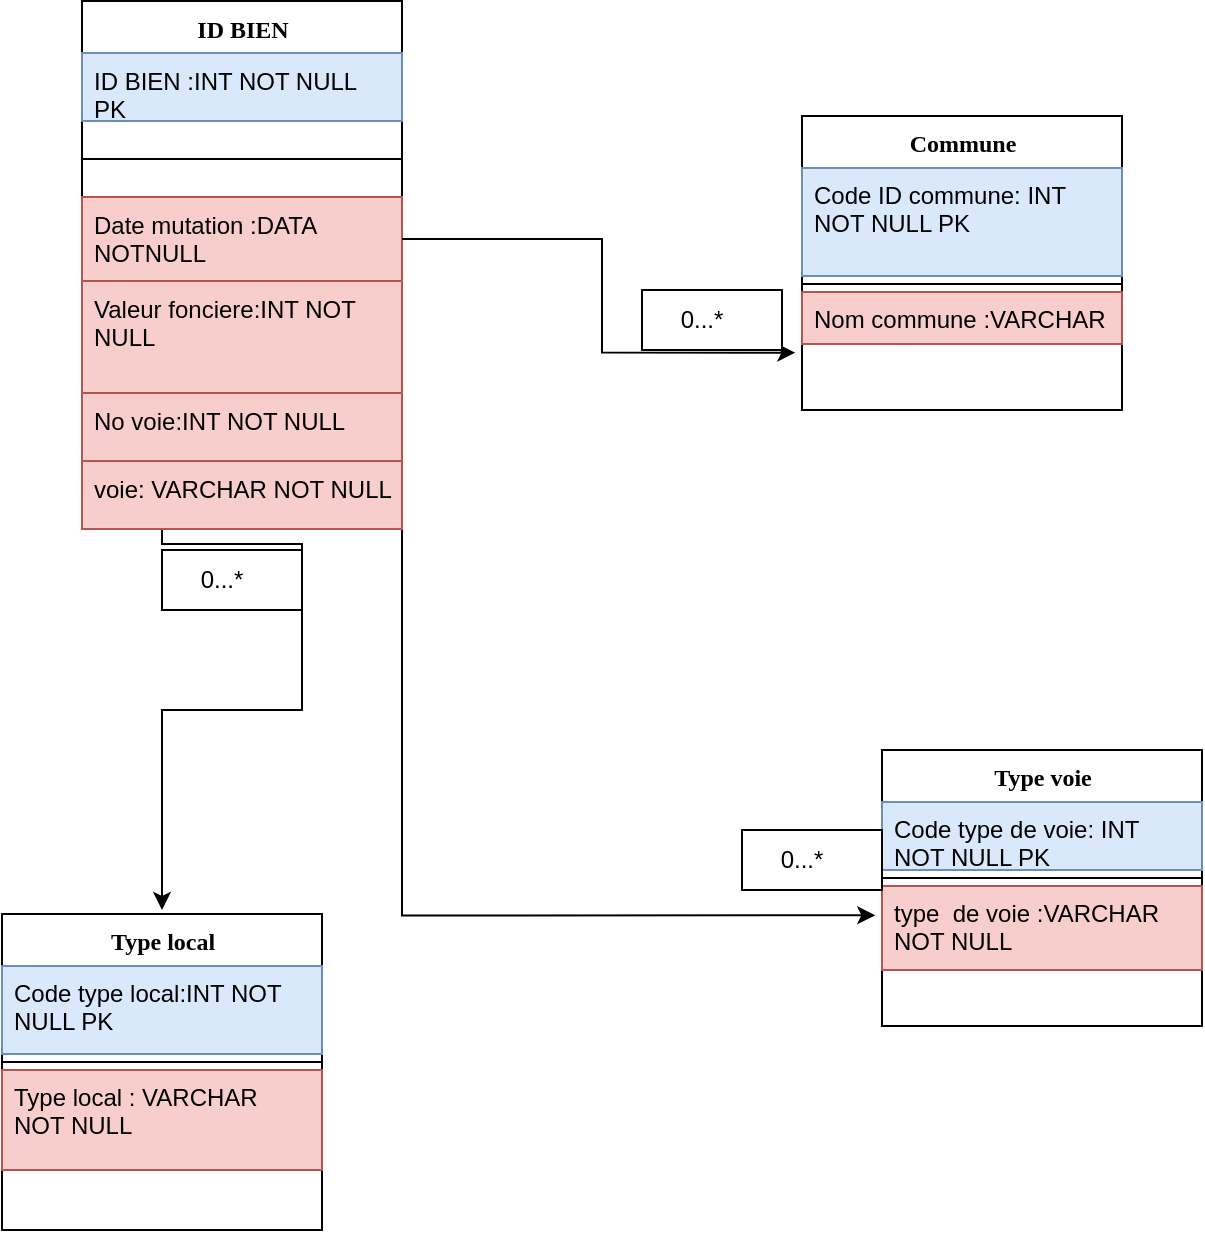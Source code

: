 <mxfile version="14.8.2" type="github">
  <diagram name="Page-1" id="9f46799a-70d6-7492-0946-bef42562c5a5">
    <mxGraphModel dx="942" dy="642" grid="1" gridSize="10" guides="1" tooltips="1" connect="1" arrows="1" fold="1" page="1" pageScale="1" pageWidth="1100" pageHeight="850" background="none" math="0" shadow="0">
      <root>
        <mxCell id="0" />
        <mxCell id="1" parent="0" />
        <mxCell id="U1P64iT_9E79cMZ9VUF1-6" style="edgeStyle=orthogonalEdgeStyle;rounded=0;orthogonalLoop=1;jettySize=auto;html=1;exitX=1;exitY=1;exitDx=0;exitDy=0;entryX=-0.021;entryY=0.349;entryDx=0;entryDy=0;entryPerimeter=0;" edge="1" parent="1" source="78961159f06e98e8-17" target="78961159f06e98e8-78">
          <mxGeometry relative="1" as="geometry">
            <mxPoint x="440" y="480" as="targetPoint" />
          </mxGeometry>
        </mxCell>
        <mxCell id="U1P64iT_9E79cMZ9VUF1-7" style="edgeStyle=orthogonalEdgeStyle;rounded=0;orthogonalLoop=1;jettySize=auto;html=1;exitX=0.25;exitY=1;exitDx=0;exitDy=0;" edge="1" parent="1" source="78961159f06e98e8-17">
          <mxGeometry relative="1" as="geometry">
            <mxPoint x="130" y="480" as="targetPoint" />
            <Array as="points">
              <mxPoint x="200" y="297" />
              <mxPoint x="200" y="380" />
              <mxPoint x="130" y="380" />
            </Array>
          </mxGeometry>
        </mxCell>
        <mxCell id="78961159f06e98e8-17" value="ID BIEN" style="swimlane;html=1;fontStyle=1;align=center;verticalAlign=top;childLayout=stackLayout;horizontal=1;startSize=26;horizontalStack=0;resizeParent=1;resizeLast=0;collapsible=1;marginBottom=0;swimlaneFillColor=#ffffff;rounded=0;shadow=0;comic=0;labelBackgroundColor=none;strokeWidth=1;fillColor=none;fontFamily=Verdana;fontSize=12" parent="1" vertex="1">
          <mxGeometry x="90" y="25.5" width="160" height="264" as="geometry" />
        </mxCell>
        <mxCell id="78961159f06e98e8-21" value="ID BIEN :INT NOT NULL PK" style="text;html=1;strokeColor=#6c8ebf;fillColor=#dae8fc;align=left;verticalAlign=top;spacingLeft=4;spacingRight=4;whiteSpace=wrap;overflow=hidden;rotatable=0;points=[[0,0.5],[1,0.5]];portConstraint=eastwest;" parent="78961159f06e98e8-17" vertex="1">
          <mxGeometry y="26" width="160" height="34" as="geometry" />
        </mxCell>
        <mxCell id="78961159f06e98e8-19" value="" style="line;html=1;strokeWidth=1;fillColor=none;align=left;verticalAlign=middle;spacingTop=-1;spacingLeft=3;spacingRight=3;rotatable=0;labelPosition=right;points=[];portConstraint=eastwest;" parent="78961159f06e98e8-17" vertex="1">
          <mxGeometry y="60" width="160" height="38" as="geometry" />
        </mxCell>
        <mxCell id="78961159f06e98e8-20" value="Date mutation :DATA NOTNULL" style="text;html=1;strokeColor=#b85450;fillColor=#f8cecc;align=left;verticalAlign=top;spacingLeft=4;spacingRight=4;whiteSpace=wrap;overflow=hidden;rotatable=0;points=[[0,0.5],[1,0.5]];portConstraint=eastwest;" parent="78961159f06e98e8-17" vertex="1">
          <mxGeometry y="98" width="160" height="42" as="geometry" />
        </mxCell>
        <mxCell id="78961159f06e98e8-27" value="Valeur fonciere:INT NOT NULL" style="text;html=1;strokeColor=#b85450;fillColor=#f8cecc;align=left;verticalAlign=top;spacingLeft=4;spacingRight=4;whiteSpace=wrap;overflow=hidden;rotatable=0;points=[[0,0.5],[1,0.5]];portConstraint=eastwest;" parent="78961159f06e98e8-17" vertex="1">
          <mxGeometry y="140" width="160" height="56" as="geometry" />
        </mxCell>
        <mxCell id="U1P64iT_9E79cMZ9VUF1-10" value="No voie:INT NOT NULL" style="text;html=1;strokeColor=#b85450;fillColor=#f8cecc;align=left;verticalAlign=top;spacingLeft=4;spacingRight=4;whiteSpace=wrap;overflow=hidden;rotatable=0;points=[[0,0.5],[1,0.5]];portConstraint=eastwest;" vertex="1" parent="78961159f06e98e8-17">
          <mxGeometry y="196" width="160" height="34" as="geometry" />
        </mxCell>
        <mxCell id="U1P64iT_9E79cMZ9VUF1-11" value="voie: VARCHAR NOT NULL" style="text;html=1;strokeColor=#b85450;fillColor=#f8cecc;align=left;verticalAlign=top;spacingLeft=4;spacingRight=4;whiteSpace=wrap;overflow=hidden;rotatable=0;points=[[0,0.5],[1,0.5]];portConstraint=eastwest;" vertex="1" parent="78961159f06e98e8-17">
          <mxGeometry y="230" width="160" height="34" as="geometry" />
        </mxCell>
        <mxCell id="78961159f06e98e8-30" value="Commune" style="swimlane;html=1;fontStyle=1;align=center;verticalAlign=top;childLayout=stackLayout;horizontal=1;startSize=26;horizontalStack=0;resizeParent=1;resizeLast=0;collapsible=1;marginBottom=0;swimlaneFillColor=#ffffff;rounded=0;shadow=0;comic=0;labelBackgroundColor=none;strokeWidth=1;fillColor=none;fontFamily=Verdana;fontSize=12" parent="1" vertex="1">
          <mxGeometry x="450" y="83" width="160" height="147" as="geometry" />
        </mxCell>
        <mxCell id="78961159f06e98e8-31" value="Code ID commune: INT NOT NULL PK" style="text;html=1;strokeColor=#6c8ebf;fillColor=#dae8fc;align=left;verticalAlign=top;spacingLeft=4;spacingRight=4;whiteSpace=wrap;overflow=hidden;rotatable=0;points=[[0,0.5],[1,0.5]];portConstraint=eastwest;" parent="78961159f06e98e8-30" vertex="1">
          <mxGeometry y="26" width="160" height="54" as="geometry" />
        </mxCell>
        <mxCell id="78961159f06e98e8-38" value="" style="line;html=1;strokeWidth=1;fillColor=none;align=left;verticalAlign=middle;spacingTop=-1;spacingLeft=3;spacingRight=3;rotatable=0;labelPosition=right;points=[];portConstraint=eastwest;" parent="78961159f06e98e8-30" vertex="1">
          <mxGeometry y="80" width="160" height="8" as="geometry" />
        </mxCell>
        <mxCell id="U1P64iT_9E79cMZ9VUF1-8" value="Nom commune :VARCHAR" style="text;html=1;strokeColor=#b85450;fillColor=#f8cecc;align=left;verticalAlign=top;spacingLeft=4;spacingRight=4;whiteSpace=wrap;overflow=hidden;rotatable=0;points=[[0,0.5],[1,0.5]];portConstraint=eastwest;" vertex="1" parent="78961159f06e98e8-30">
          <mxGeometry y="88" width="160" height="26" as="geometry" />
        </mxCell>
        <mxCell id="78961159f06e98e8-56" value="Type local" style="swimlane;html=1;fontStyle=1;align=center;verticalAlign=top;childLayout=stackLayout;horizontal=1;startSize=26;horizontalStack=0;resizeParent=1;resizeLast=0;collapsible=1;marginBottom=0;swimlaneFillColor=#ffffff;rounded=0;shadow=0;comic=0;labelBackgroundColor=none;strokeWidth=1;fillColor=none;fontFamily=Verdana;fontSize=12" parent="1" vertex="1">
          <mxGeometry x="50" y="482" width="160" height="158" as="geometry" />
        </mxCell>
        <mxCell id="78961159f06e98e8-57" value="Code type local:INT NOT NULL PK&amp;nbsp;" style="text;html=1;strokeColor=#6c8ebf;fillColor=#dae8fc;align=left;verticalAlign=top;spacingLeft=4;spacingRight=4;whiteSpace=wrap;overflow=hidden;rotatable=0;points=[[0,0.5],[1,0.5]];portConstraint=eastwest;" parent="78961159f06e98e8-56" vertex="1">
          <mxGeometry y="26" width="160" height="44" as="geometry" />
        </mxCell>
        <mxCell id="78961159f06e98e8-64" value="" style="line;html=1;strokeWidth=1;fillColor=none;align=left;verticalAlign=middle;spacingTop=-1;spacingLeft=3;spacingRight=3;rotatable=0;labelPosition=right;points=[];portConstraint=eastwest;" parent="78961159f06e98e8-56" vertex="1">
          <mxGeometry y="70" width="160" height="8" as="geometry" />
        </mxCell>
        <mxCell id="78961159f06e98e8-65" value="Type local : VARCHAR NOT NULL" style="text;html=1;strokeColor=#b85450;fillColor=#f8cecc;align=left;verticalAlign=top;spacingLeft=4;spacingRight=4;whiteSpace=wrap;overflow=hidden;rotatable=0;points=[[0,0.5],[1,0.5]];portConstraint=eastwest;" parent="78961159f06e98e8-56" vertex="1">
          <mxGeometry y="78" width="160" height="50" as="geometry" />
        </mxCell>
        <mxCell id="78961159f06e98e8-69" value="Type voie" style="swimlane;html=1;fontStyle=1;align=center;verticalAlign=top;childLayout=stackLayout;horizontal=1;startSize=26;horizontalStack=0;resizeParent=1;resizeLast=0;collapsible=1;marginBottom=0;swimlaneFillColor=#ffffff;rounded=0;shadow=0;comic=0;labelBackgroundColor=none;strokeWidth=1;fillColor=none;fontFamily=Verdana;fontSize=12" parent="1" vertex="1">
          <mxGeometry x="490" y="400" width="160" height="138" as="geometry" />
        </mxCell>
        <mxCell id="78961159f06e98e8-70" value="Code type de voie: INT NOT NULL PK" style="text;html=1;strokeColor=#6c8ebf;fillColor=#dae8fc;align=left;verticalAlign=top;spacingLeft=4;spacingRight=4;whiteSpace=wrap;overflow=hidden;rotatable=0;points=[[0,0.5],[1,0.5]];portConstraint=eastwest;" parent="78961159f06e98e8-69" vertex="1">
          <mxGeometry y="26" width="160" height="34" as="geometry" />
        </mxCell>
        <mxCell id="78961159f06e98e8-77" value="" style="line;html=1;strokeWidth=1;fillColor=none;align=left;verticalAlign=middle;spacingTop=-1;spacingLeft=3;spacingRight=3;rotatable=0;labelPosition=right;points=[];portConstraint=eastwest;" parent="78961159f06e98e8-69" vertex="1">
          <mxGeometry y="60" width="160" height="8" as="geometry" />
        </mxCell>
        <mxCell id="78961159f06e98e8-78" value="type&amp;nbsp; de voie :VARCHAR NOT NULL" style="text;html=1;strokeColor=#b85450;fillColor=#f8cecc;align=left;verticalAlign=top;spacingLeft=4;spacingRight=4;whiteSpace=wrap;overflow=hidden;rotatable=0;points=[[0,0.5],[1,0.5]];portConstraint=eastwest;" parent="78961159f06e98e8-69" vertex="1">
          <mxGeometry y="68" width="160" height="42" as="geometry" />
        </mxCell>
        <mxCell id="U1P64iT_9E79cMZ9VUF1-9" style="edgeStyle=orthogonalEdgeStyle;rounded=0;orthogonalLoop=1;jettySize=auto;html=1;entryX=-0.021;entryY=1.167;entryDx=0;entryDy=0;entryPerimeter=0;" edge="1" parent="1" source="78961159f06e98e8-20" target="U1P64iT_9E79cMZ9VUF1-8">
          <mxGeometry relative="1" as="geometry">
            <mxPoint x="430" y="210" as="targetPoint" />
          </mxGeometry>
        </mxCell>
        <mxCell id="U1P64iT_9E79cMZ9VUF1-12" value="0...*&amp;nbsp; &amp;nbsp;" style="whiteSpace=wrap;html=1;" vertex="1" parent="1">
          <mxGeometry x="370" y="170" width="70" height="30" as="geometry" />
        </mxCell>
        <mxCell id="U1P64iT_9E79cMZ9VUF1-13" value="0...*&amp;nbsp; &amp;nbsp;" style="whiteSpace=wrap;html=1;" vertex="1" parent="1">
          <mxGeometry x="130" y="300" width="70" height="30" as="geometry" />
        </mxCell>
        <mxCell id="U1P64iT_9E79cMZ9VUF1-14" value="0...*&amp;nbsp; &amp;nbsp;" style="whiteSpace=wrap;html=1;" vertex="1" parent="1">
          <mxGeometry x="420" y="440" width="70" height="30" as="geometry" />
        </mxCell>
      </root>
    </mxGraphModel>
  </diagram>
</mxfile>
